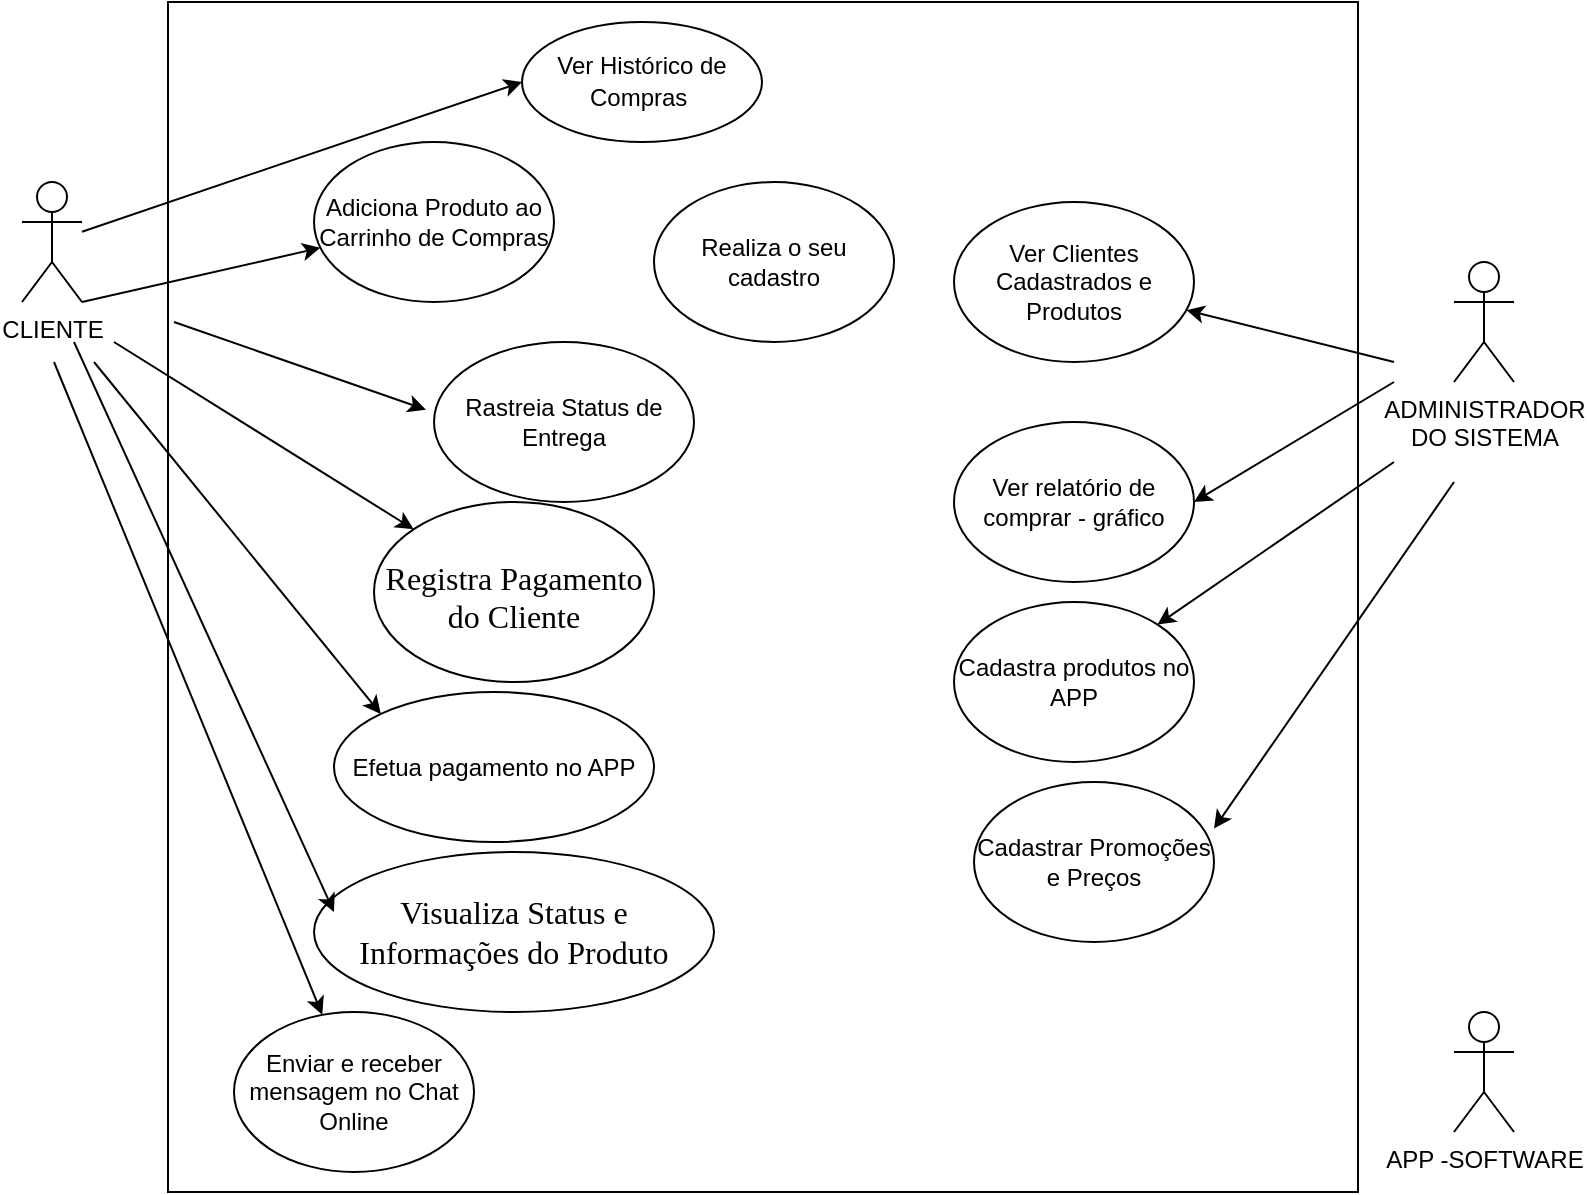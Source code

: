<mxfile version="21.3.7" type="github">
  <diagram name="Página-1" id="o8E-G30H7kSV8xSjPkYZ">
    <mxGraphModel dx="1366" dy="759" grid="1" gridSize="10" guides="1" tooltips="1" connect="1" arrows="1" fold="1" page="1" pageScale="1" pageWidth="827" pageHeight="1169" math="0" shadow="0">
      <root>
        <mxCell id="0" />
        <mxCell id="1" parent="0" />
        <mxCell id="pvLnifsORNfYKUMhp1TU-1" value="CLIENTE" style="shape=umlActor;verticalLabelPosition=bottom;verticalAlign=top;html=1;outlineConnect=0;" vertex="1" parent="1">
          <mxGeometry x="44" y="130" width="30" height="60" as="geometry" />
        </mxCell>
        <mxCell id="pvLnifsORNfYKUMhp1TU-2" value="ADMINISTRADOR &lt;br&gt;DO SISTEMA" style="shape=umlActor;verticalLabelPosition=bottom;verticalAlign=top;html=1;outlineConnect=0;" vertex="1" parent="1">
          <mxGeometry x="760" y="170" width="30" height="60" as="geometry" />
        </mxCell>
        <mxCell id="pvLnifsORNfYKUMhp1TU-4" value="APP -SOFTWARE" style="shape=umlActor;verticalLabelPosition=bottom;verticalAlign=top;html=1;outlineConnect=0;" vertex="1" parent="1">
          <mxGeometry x="760" y="545" width="30" height="60" as="geometry" />
        </mxCell>
        <mxCell id="pvLnifsORNfYKUMhp1TU-6" value="" style="whiteSpace=wrap;html=1;aspect=fixed;" vertex="1" parent="1">
          <mxGeometry x="117" y="40" width="595" height="595" as="geometry" />
        </mxCell>
        <mxCell id="pvLnifsORNfYKUMhp1TU-7" value="Adiciona Produto ao Carrinho de Compras" style="ellipse;whiteSpace=wrap;html=1;" vertex="1" parent="1">
          <mxGeometry x="190" y="110" width="120" height="80" as="geometry" />
        </mxCell>
        <mxCell id="pvLnifsORNfYKUMhp1TU-8" value="Rastreia Status de Entrega" style="ellipse;whiteSpace=wrap;html=1;" vertex="1" parent="1">
          <mxGeometry x="250" y="210" width="130" height="80" as="geometry" />
        </mxCell>
        <mxCell id="pvLnifsORNfYKUMhp1TU-9" value="&lt;br&gt;&lt;span style=&quot;font-size:12.0pt;line-height:&lt;br/&gt;107%;font-family:&amp;quot;Times New Roman&amp;quot;,serif;mso-fareast-font-family:Calibri;&lt;br/&gt;mso-fareast-theme-font:minor-latin;color:black;mso-color-alt:windowtext;&lt;br/&gt;background:#F7F7F8;mso-ansi-language:PT-BR;mso-fareast-language:EN-US;&lt;br/&gt;mso-bidi-language:AR-SA&quot;&gt;&lt;br&gt;Registra Pagamento do Cliente&lt;/span&gt;&lt;br&gt;&lt;br&gt;&lt;br&gt;" style="ellipse;whiteSpace=wrap;html=1;" vertex="1" parent="1">
          <mxGeometry x="220" y="290" width="140" height="90" as="geometry" />
        </mxCell>
        <mxCell id="pvLnifsORNfYKUMhp1TU-11" value="&lt;br&gt;&lt;span style=&quot;font-size:12.0pt;line-height:&lt;br/&gt;107%;font-family:&amp;quot;Times New Roman&amp;quot;,serif;mso-fareast-font-family:Calibri;&lt;br/&gt;mso-fareast-theme-font:minor-latin;color:black;mso-color-alt:windowtext;&lt;br/&gt;background:#F7F7F8;mso-ansi-language:PT-BR;mso-fareast-language:EN-US;&lt;br/&gt;mso-bidi-language:AR-SA&quot;&gt;Visualiza Status e &lt;br&gt;Informações do Produto&lt;/span&gt;&lt;br&gt;&lt;br&gt;" style="ellipse;whiteSpace=wrap;html=1;" vertex="1" parent="1">
          <mxGeometry x="190" y="465" width="200" height="80" as="geometry" />
        </mxCell>
        <mxCell id="pvLnifsORNfYKUMhp1TU-12" value="Ver Histórico de Compras&amp;nbsp;&lt;span style=&quot;font-size:11.0pt;line-height:107%;font-family:&amp;quot;Arial&amp;quot;,sans-serif;&lt;br/&gt;mso-fareast-font-family:Calibri;mso-fareast-theme-font:minor-latin;mso-ansi-language:&lt;br/&gt;PT-BR;mso-fareast-language:EN-US;mso-bidi-language:AR-SA&quot;&gt;&lt;/span&gt;" style="ellipse;whiteSpace=wrap;html=1;" vertex="1" parent="1">
          <mxGeometry x="294" y="50" width="120" height="60" as="geometry" />
        </mxCell>
        <mxCell id="pvLnifsORNfYKUMhp1TU-13" value="" style="endArrow=classic;html=1;rounded=0;exitX=1;exitY=1;exitDx=0;exitDy=0;exitPerimeter=0;" edge="1" parent="1" source="pvLnifsORNfYKUMhp1TU-1" target="pvLnifsORNfYKUMhp1TU-7">
          <mxGeometry width="50" height="50" relative="1" as="geometry">
            <mxPoint x="390" y="320" as="sourcePoint" />
            <mxPoint x="440" y="270" as="targetPoint" />
          </mxGeometry>
        </mxCell>
        <mxCell id="pvLnifsORNfYKUMhp1TU-14" value="" style="endArrow=classic;html=1;rounded=0;exitX=1;exitY=1;exitDx=0;exitDy=0;exitPerimeter=0;entryX=-0.031;entryY=0.423;entryDx=0;entryDy=0;entryPerimeter=0;" edge="1" parent="1" target="pvLnifsORNfYKUMhp1TU-8">
          <mxGeometry width="50" height="50" relative="1" as="geometry">
            <mxPoint x="120" y="200" as="sourcePoint" />
            <mxPoint x="246" y="158" as="targetPoint" />
          </mxGeometry>
        </mxCell>
        <mxCell id="pvLnifsORNfYKUMhp1TU-15" value="" style="endArrow=classic;html=1;rounded=0;entryX=0;entryY=0.5;entryDx=0;entryDy=0;" edge="1" parent="1" source="pvLnifsORNfYKUMhp1TU-1" target="pvLnifsORNfYKUMhp1TU-12">
          <mxGeometry width="50" height="50" relative="1" as="geometry">
            <mxPoint x="120" y="200" as="sourcePoint" />
            <mxPoint x="246" y="158" as="targetPoint" />
          </mxGeometry>
        </mxCell>
        <mxCell id="pvLnifsORNfYKUMhp1TU-16" value="" style="endArrow=classic;html=1;rounded=0;" edge="1" parent="1" target="pvLnifsORNfYKUMhp1TU-9">
          <mxGeometry width="50" height="50" relative="1" as="geometry">
            <mxPoint x="90" y="210" as="sourcePoint" />
            <mxPoint x="226" y="244" as="targetPoint" />
          </mxGeometry>
        </mxCell>
        <mxCell id="pvLnifsORNfYKUMhp1TU-17" value="" style="endArrow=classic;html=1;rounded=0;entryX=0.05;entryY=0.375;entryDx=0;entryDy=0;entryPerimeter=0;" edge="1" parent="1" target="pvLnifsORNfYKUMhp1TU-11">
          <mxGeometry width="50" height="50" relative="1" as="geometry">
            <mxPoint x="70" y="210" as="sourcePoint" />
            <mxPoint x="256" y="310" as="targetPoint" />
          </mxGeometry>
        </mxCell>
        <mxCell id="pvLnifsORNfYKUMhp1TU-19" value="Enviar e receber mensagem no Chat Online" style="ellipse;whiteSpace=wrap;html=1;" vertex="1" parent="1">
          <mxGeometry x="150" y="545" width="120" height="80" as="geometry" />
        </mxCell>
        <mxCell id="pvLnifsORNfYKUMhp1TU-20" value="" style="endArrow=classic;html=1;rounded=0;" edge="1" parent="1" target="pvLnifsORNfYKUMhp1TU-19">
          <mxGeometry width="50" height="50" relative="1" as="geometry">
            <mxPoint x="60" y="220" as="sourcePoint" />
            <mxPoint x="205" y="430" as="targetPoint" />
          </mxGeometry>
        </mxCell>
        <mxCell id="pvLnifsORNfYKUMhp1TU-21" value="Realiza o seu cadastro" style="ellipse;whiteSpace=wrap;html=1;" vertex="1" parent="1">
          <mxGeometry x="360" y="130" width="120" height="80" as="geometry" />
        </mxCell>
        <mxCell id="pvLnifsORNfYKUMhp1TU-22" value="Efetua pagamento no APP" style="ellipse;whiteSpace=wrap;html=1;" vertex="1" parent="1">
          <mxGeometry x="200" y="385" width="160" height="75" as="geometry" />
        </mxCell>
        <mxCell id="pvLnifsORNfYKUMhp1TU-23" value="" style="endArrow=classic;html=1;rounded=0;entryX=0;entryY=0;entryDx=0;entryDy=0;" edge="1" parent="1" target="pvLnifsORNfYKUMhp1TU-22">
          <mxGeometry width="50" height="50" relative="1" as="geometry">
            <mxPoint x="80" y="220" as="sourcePoint" />
            <mxPoint x="256" y="310" as="targetPoint" />
          </mxGeometry>
        </mxCell>
        <mxCell id="pvLnifsORNfYKUMhp1TU-24" value="Cadastra produtos no APP" style="ellipse;whiteSpace=wrap;html=1;" vertex="1" parent="1">
          <mxGeometry x="510" y="340" width="120" height="80" as="geometry" />
        </mxCell>
        <mxCell id="pvLnifsORNfYKUMhp1TU-25" value="Ver relatório de comprar - gráfico" style="ellipse;whiteSpace=wrap;html=1;" vertex="1" parent="1">
          <mxGeometry x="510" y="250" width="120" height="80" as="geometry" />
        </mxCell>
        <mxCell id="pvLnifsORNfYKUMhp1TU-26" value="Ver Clientes Cadastrados e Produtos" style="ellipse;whiteSpace=wrap;html=1;" vertex="1" parent="1">
          <mxGeometry x="510" y="140" width="120" height="80" as="geometry" />
        </mxCell>
        <mxCell id="pvLnifsORNfYKUMhp1TU-27" value="" style="endArrow=classic;html=1;rounded=0;" edge="1" parent="1" target="pvLnifsORNfYKUMhp1TU-26">
          <mxGeometry width="50" height="50" relative="1" as="geometry">
            <mxPoint x="730" y="220" as="sourcePoint" />
            <mxPoint x="670" y="510" as="targetPoint" />
          </mxGeometry>
        </mxCell>
        <mxCell id="pvLnifsORNfYKUMhp1TU-29" value="" style="endArrow=classic;html=1;rounded=0;entryX=1;entryY=0.5;entryDx=0;entryDy=0;" edge="1" parent="1" target="pvLnifsORNfYKUMhp1TU-25">
          <mxGeometry width="50" height="50" relative="1" as="geometry">
            <mxPoint x="730" y="230" as="sourcePoint" />
            <mxPoint x="670" y="510" as="targetPoint" />
          </mxGeometry>
        </mxCell>
        <mxCell id="pvLnifsORNfYKUMhp1TU-30" value="Cadastrar Promoções e Preços" style="ellipse;whiteSpace=wrap;html=1;" vertex="1" parent="1">
          <mxGeometry x="520" y="430" width="120" height="80" as="geometry" />
        </mxCell>
        <mxCell id="pvLnifsORNfYKUMhp1TU-31" value="" style="endArrow=classic;html=1;rounded=0;" edge="1" parent="1" target="pvLnifsORNfYKUMhp1TU-24">
          <mxGeometry width="50" height="50" relative="1" as="geometry">
            <mxPoint x="730" y="270" as="sourcePoint" />
            <mxPoint x="670" y="510" as="targetPoint" />
          </mxGeometry>
        </mxCell>
        <mxCell id="pvLnifsORNfYKUMhp1TU-32" value="" style="endArrow=classic;html=1;rounded=0;entryX=1;entryY=0.291;entryDx=0;entryDy=0;entryPerimeter=0;" edge="1" parent="1" target="pvLnifsORNfYKUMhp1TU-30">
          <mxGeometry width="50" height="50" relative="1" as="geometry">
            <mxPoint x="760" y="280" as="sourcePoint" />
            <mxPoint x="670" y="510" as="targetPoint" />
          </mxGeometry>
        </mxCell>
      </root>
    </mxGraphModel>
  </diagram>
</mxfile>
